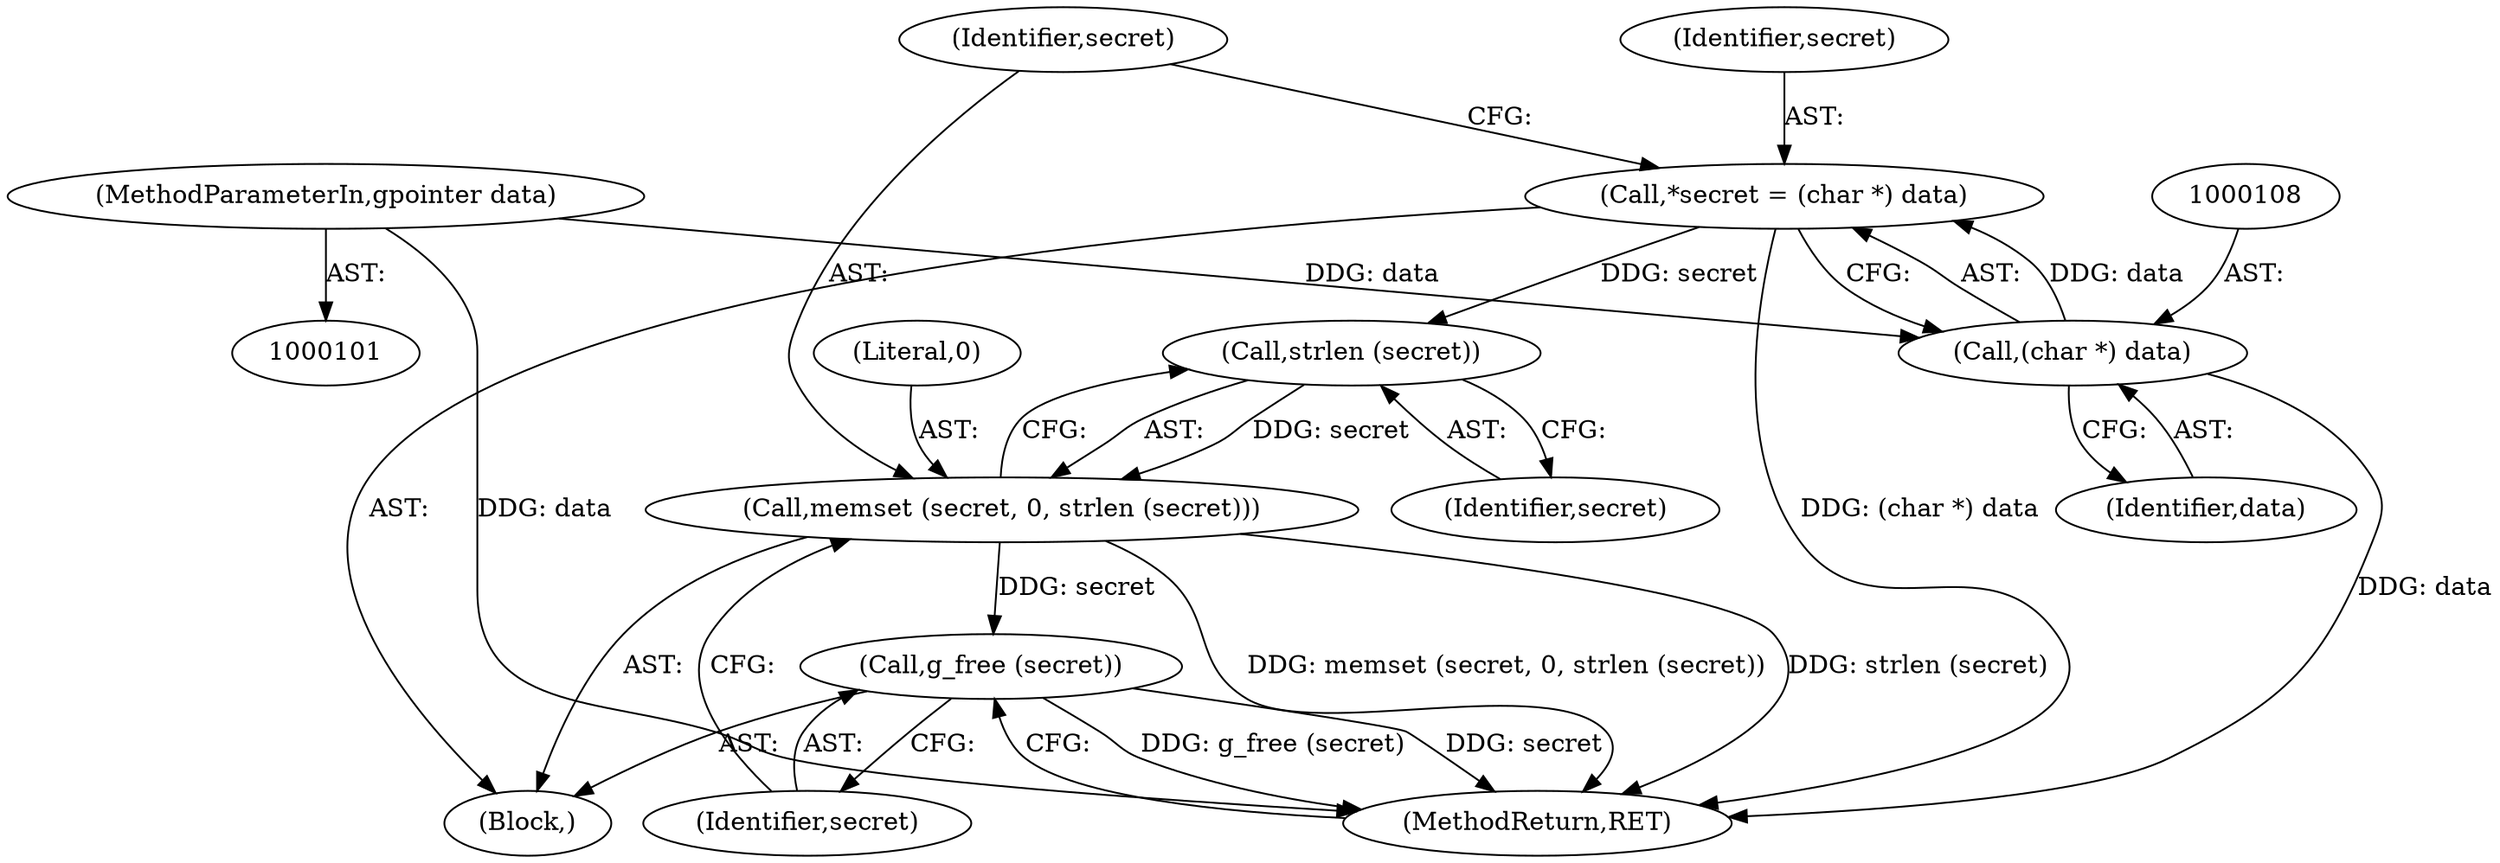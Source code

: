 digraph "0_NetworkManager_78ce088843d59d4494965bfc40b30a2e63d065f6@API" {
"1000113" [label="(Call,strlen (secret))"];
"1000105" [label="(Call,*secret = (char *) data)"];
"1000107" [label="(Call,(char *) data)"];
"1000102" [label="(MethodParameterIn,gpointer data)"];
"1000110" [label="(Call,memset (secret, 0, strlen (secret)))"];
"1000115" [label="(Call,g_free (secret))"];
"1000102" [label="(MethodParameterIn,gpointer data)"];
"1000113" [label="(Call,strlen (secret))"];
"1000116" [label="(Identifier,secret)"];
"1000109" [label="(Identifier,data)"];
"1000117" [label="(MethodReturn,RET)"];
"1000115" [label="(Call,g_free (secret))"];
"1000107" [label="(Call,(char *) data)"];
"1000114" [label="(Identifier,secret)"];
"1000103" [label="(Block,)"];
"1000106" [label="(Identifier,secret)"];
"1000112" [label="(Literal,0)"];
"1000111" [label="(Identifier,secret)"];
"1000105" [label="(Call,*secret = (char *) data)"];
"1000110" [label="(Call,memset (secret, 0, strlen (secret)))"];
"1000113" -> "1000110"  [label="AST: "];
"1000113" -> "1000114"  [label="CFG: "];
"1000114" -> "1000113"  [label="AST: "];
"1000110" -> "1000113"  [label="CFG: "];
"1000113" -> "1000110"  [label="DDG: secret"];
"1000105" -> "1000113"  [label="DDG: secret"];
"1000105" -> "1000103"  [label="AST: "];
"1000105" -> "1000107"  [label="CFG: "];
"1000106" -> "1000105"  [label="AST: "];
"1000107" -> "1000105"  [label="AST: "];
"1000111" -> "1000105"  [label="CFG: "];
"1000105" -> "1000117"  [label="DDG: (char *) data"];
"1000107" -> "1000105"  [label="DDG: data"];
"1000107" -> "1000109"  [label="CFG: "];
"1000108" -> "1000107"  [label="AST: "];
"1000109" -> "1000107"  [label="AST: "];
"1000107" -> "1000117"  [label="DDG: data"];
"1000102" -> "1000107"  [label="DDG: data"];
"1000102" -> "1000101"  [label="AST: "];
"1000102" -> "1000117"  [label="DDG: data"];
"1000110" -> "1000103"  [label="AST: "];
"1000111" -> "1000110"  [label="AST: "];
"1000112" -> "1000110"  [label="AST: "];
"1000116" -> "1000110"  [label="CFG: "];
"1000110" -> "1000117"  [label="DDG: strlen (secret)"];
"1000110" -> "1000117"  [label="DDG: memset (secret, 0, strlen (secret))"];
"1000110" -> "1000115"  [label="DDG: secret"];
"1000115" -> "1000103"  [label="AST: "];
"1000115" -> "1000116"  [label="CFG: "];
"1000116" -> "1000115"  [label="AST: "];
"1000117" -> "1000115"  [label="CFG: "];
"1000115" -> "1000117"  [label="DDG: g_free (secret)"];
"1000115" -> "1000117"  [label="DDG: secret"];
}
